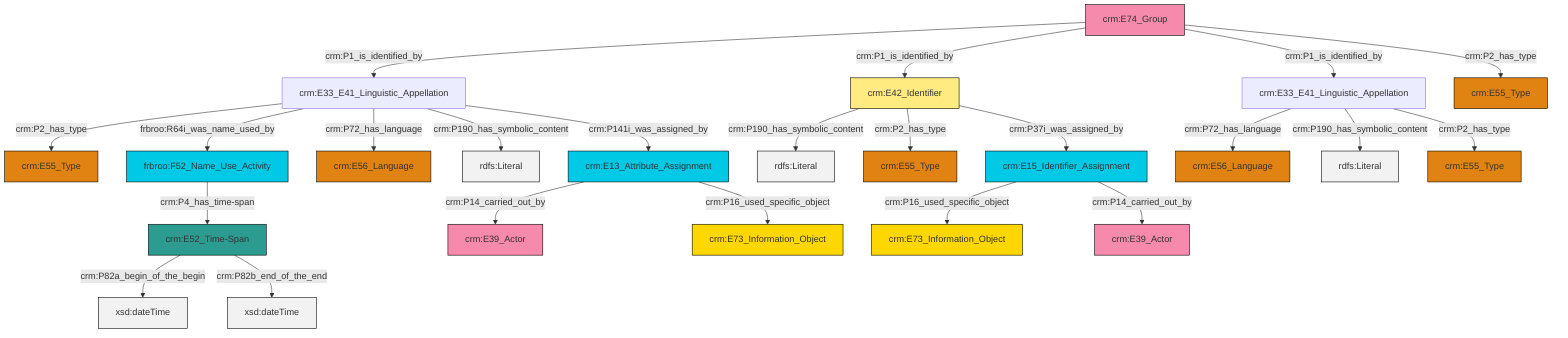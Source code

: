 graph TD
classDef Literal fill:#f2f2f2,stroke:#000000;
classDef CRM_Entity fill:#FFFFFF,stroke:#000000;
classDef Temporal_Entity fill:#00C9E6, stroke:#000000;
classDef Type fill:#E18312, stroke:#000000;
classDef Time-Span fill:#2C9C91, stroke:#000000;
classDef Appellation fill:#FFEB7F, stroke:#000000;
classDef Place fill:#008836, stroke:#000000;
classDef Persistent_Item fill:#B266B2, stroke:#000000;
classDef Conceptual_Object fill:#FFD700, stroke:#000000;
classDef Physical_Thing fill:#D2B48C, stroke:#000000;
classDef Actor fill:#f58aad, stroke:#000000;
classDef PC_Classes fill:#4ce600, stroke:#000000;
classDef Multi fill:#cccccc,stroke:#000000;

8["crm:E42_Identifier"]:::Appellation -->|crm:P190_has_symbolic_content| 9[rdfs:Literal]:::Literal
12["crm:E33_E41_Linguistic_Appellation"]:::Default -->|crm:P72_has_language| 14["crm:E56_Language"]:::Type
15["crm:E13_Attribute_Assignment"]:::Temporal_Entity -->|crm:P14_carried_out_by| 16["crm:E39_Actor"]:::Actor
21["crm:E33_E41_Linguistic_Appellation"]:::Default -->|crm:P2_has_type| 4["crm:E55_Type"]:::Type
23["crm:E74_Group"]:::Actor -->|crm:P1_is_identified_by| 21["crm:E33_E41_Linguistic_Appellation"]:::Default
21["crm:E33_E41_Linguistic_Appellation"]:::Default -->|frbroo:R64i_was_name_used_by| 26["frbroo:F52_Name_Use_Activity"]:::Temporal_Entity
15["crm:E13_Attribute_Assignment"]:::Temporal_Entity -->|crm:P16_used_specific_object| 2["crm:E73_Information_Object"]:::Conceptual_Object
17["crm:E52_Time-Span"]:::Time-Span -->|crm:P82a_begin_of_the_begin| 27[xsd:dateTime]:::Literal
12["crm:E33_E41_Linguistic_Appellation"]:::Default -->|crm:P190_has_symbolic_content| 31[rdfs:Literal]:::Literal
21["crm:E33_E41_Linguistic_Appellation"]:::Default -->|crm:P72_has_language| 0["crm:E56_Language"]:::Type
26["frbroo:F52_Name_Use_Activity"]:::Temporal_Entity -->|crm:P4_has_time-span| 17["crm:E52_Time-Span"]:::Time-Span
17["crm:E52_Time-Span"]:::Time-Span -->|crm:P82b_end_of_the_end| 35[xsd:dateTime]:::Literal
24["crm:E15_Identifier_Assignment"]:::Temporal_Entity -->|crm:P16_used_specific_object| 36["crm:E73_Information_Object"]:::Conceptual_Object
23["crm:E74_Group"]:::Actor -->|crm:P1_is_identified_by| 8["crm:E42_Identifier"]:::Appellation
23["crm:E74_Group"]:::Actor -->|crm:P1_is_identified_by| 12["crm:E33_E41_Linguistic_Appellation"]:::Default
21["crm:E33_E41_Linguistic_Appellation"]:::Default -->|crm:P190_has_symbolic_content| 39[rdfs:Literal]:::Literal
8["crm:E42_Identifier"]:::Appellation -->|crm:P2_has_type| 19["crm:E55_Type"]:::Type
8["crm:E42_Identifier"]:::Appellation -->|crm:P37i_was_assigned_by| 24["crm:E15_Identifier_Assignment"]:::Temporal_Entity
21["crm:E33_E41_Linguistic_Appellation"]:::Default -->|crm:P141i_was_assigned_by| 15["crm:E13_Attribute_Assignment"]:::Temporal_Entity
12["crm:E33_E41_Linguistic_Appellation"]:::Default -->|crm:P2_has_type| 10["crm:E55_Type"]:::Type
24["crm:E15_Identifier_Assignment"]:::Temporal_Entity -->|crm:P14_carried_out_by| 6["crm:E39_Actor"]:::Actor
23["crm:E74_Group"]:::Actor -->|crm:P2_has_type| 29["crm:E55_Type"]:::Type